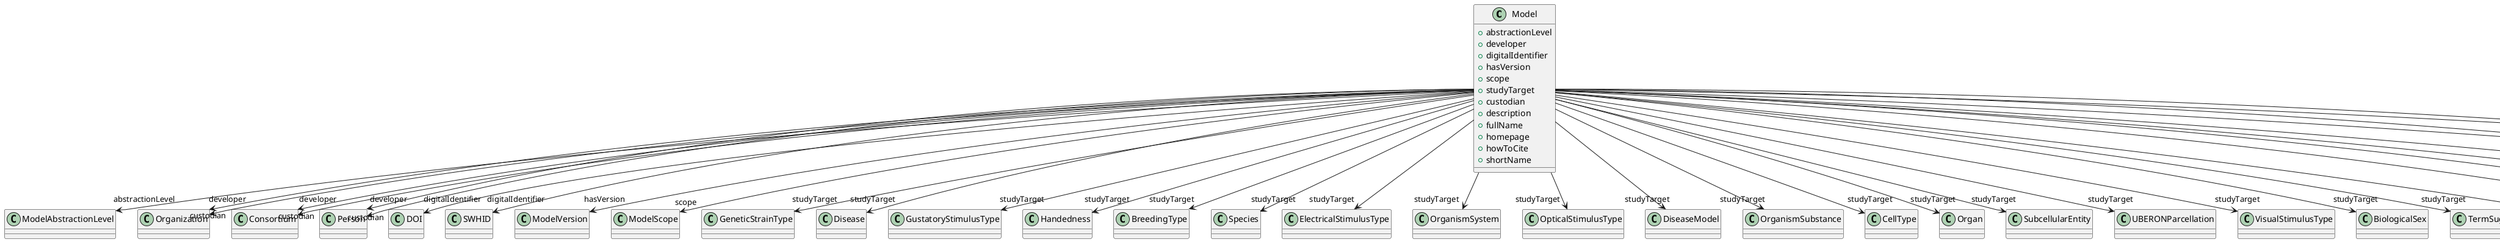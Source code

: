 @startuml
class Model {
+abstractionLevel
+developer
+digitalIdentifier
+hasVersion
+scope
+studyTarget
+custodian
+description
+fullName
+homepage
+howToCite
+shortName

}
Model -d-> "abstractionLevel" ModelAbstractionLevel
Model -d-> "developer" Organization
Model -d-> "developer" Consortium
Model -d-> "developer" Person
Model -d-> "digitalIdentifier" DOI
Model -d-> "digitalIdentifier" SWHID
Model -d-> "hasVersion" ModelVersion
Model -d-> "scope" ModelScope
Model -d-> "studyTarget" GeneticStrainType
Model -d-> "studyTarget" Disease
Model -d-> "studyTarget" GustatoryStimulusType
Model -d-> "studyTarget" Handedness
Model -d-> "studyTarget" BreedingType
Model -d-> "studyTarget" Species
Model -d-> "studyTarget" ElectricalStimulusType
Model -d-> "studyTarget" OrganismSystem
Model -d-> "studyTarget" OpticalStimulusType
Model -d-> "studyTarget" DiseaseModel
Model -d-> "studyTarget" OrganismSubstance
Model -d-> "studyTarget" CellType
Model -d-> "studyTarget" Organ
Model -d-> "studyTarget" SubcellularEntity
Model -d-> "studyTarget" UBERONParcellation
Model -d-> "studyTarget" VisualStimulusType
Model -d-> "studyTarget" BiologicalSex
Model -d-> "studyTarget" TermSuggestion
Model -d-> "studyTarget" AuditoryStimulusType
Model -d-> "studyTarget" MolecularEntity
Model -d-> "studyTarget" CellCultureType
Model -d-> "studyTarget" TactileStimulusType
Model -d-> "studyTarget" OlfactoryStimulusType
Model -d-> "studyTarget" BiologicalOrder
Model -d-> "studyTarget" ParcellationEntityVersion
Model -d-> "studyTarget" ParcellationEntity
Model -d-> "studyTarget" CustomAnatomicalEntity
Model -d-> "custodian" Organization
Model -d-> "custodian" Consortium
Model -d-> "custodian" Person

@enduml